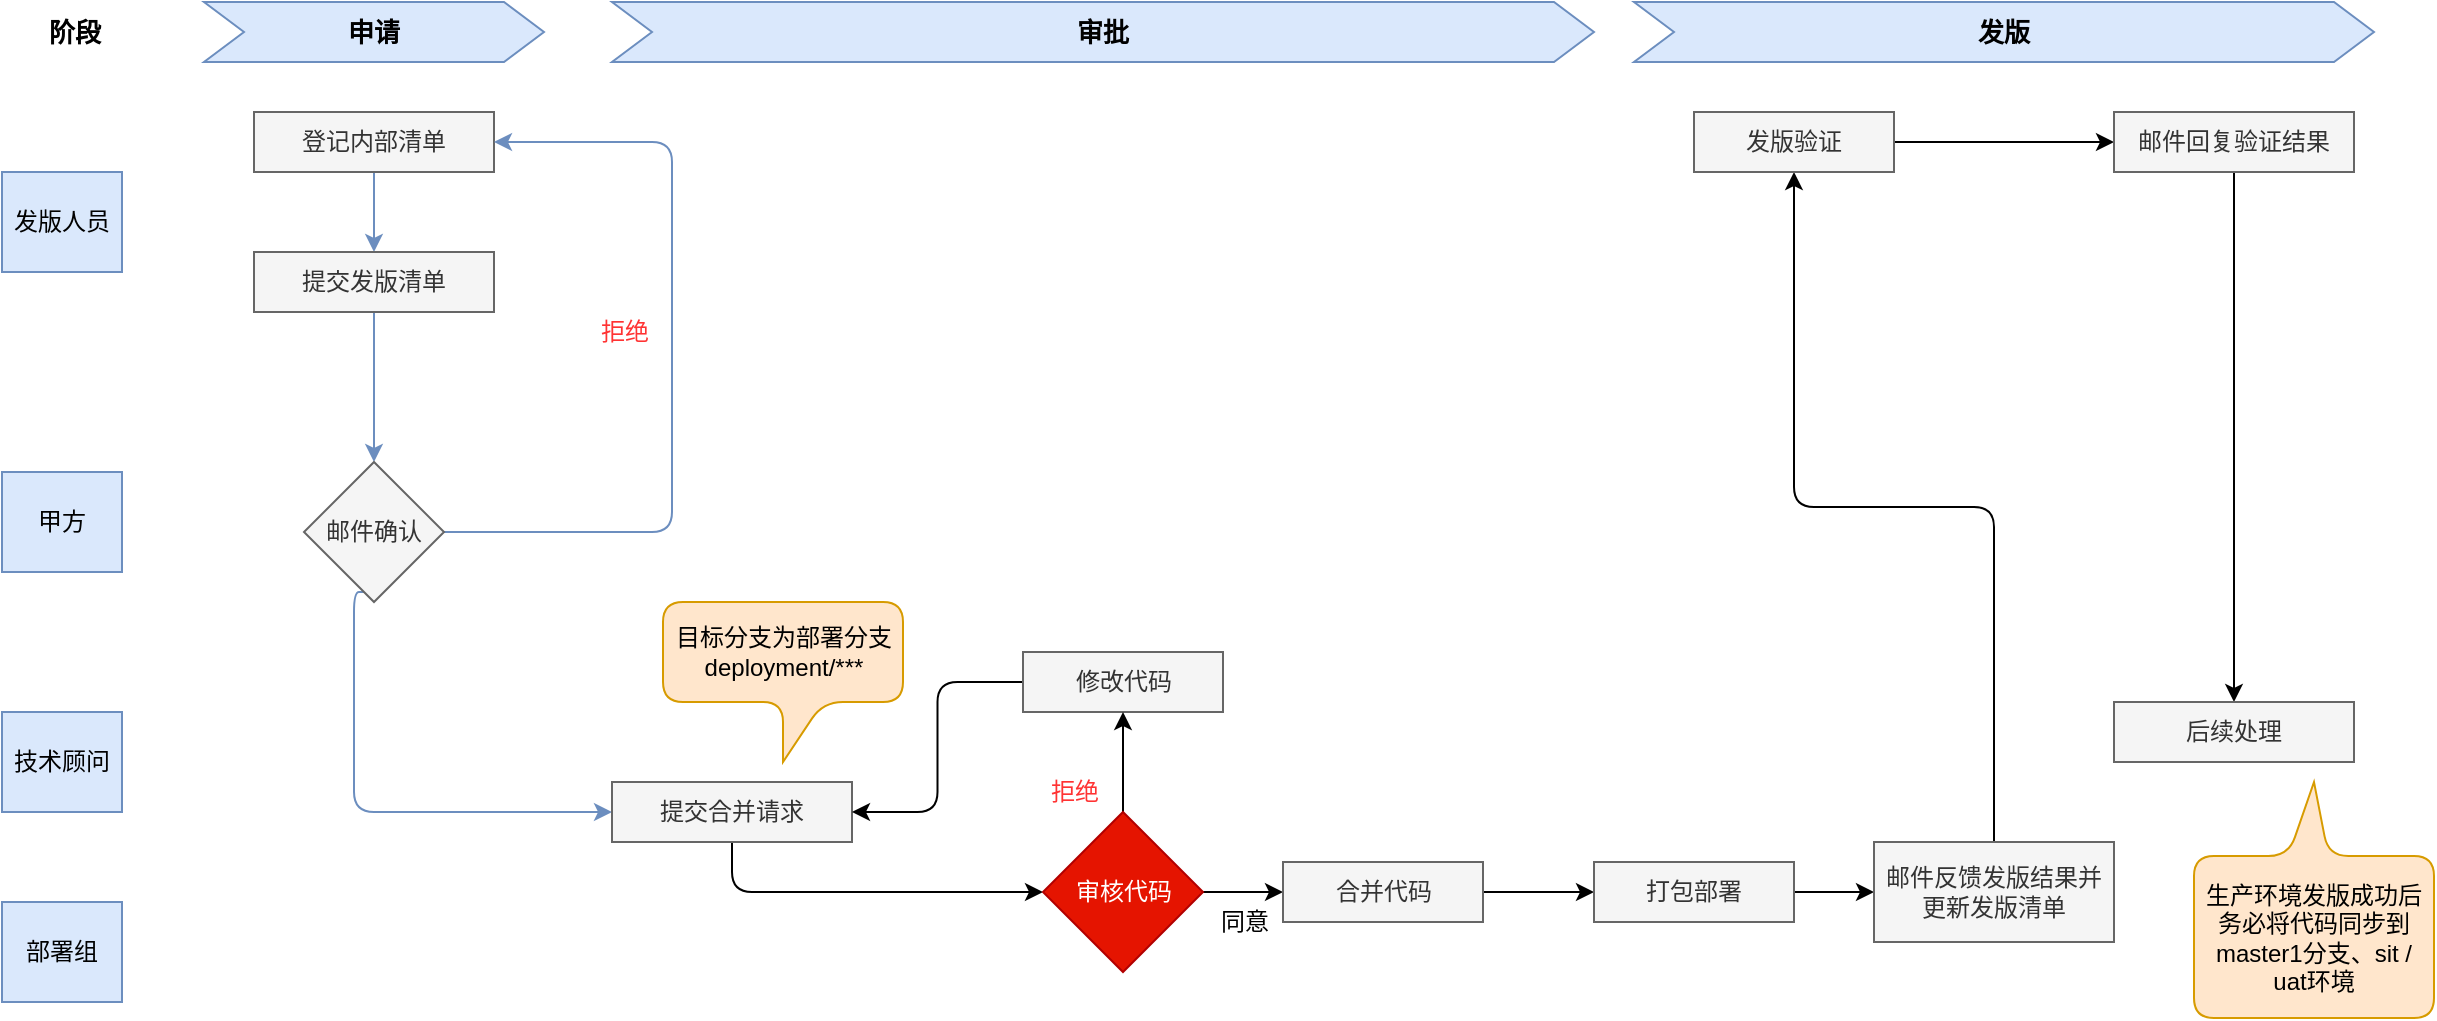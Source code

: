 <mxfile>
    <diagram id="N2OgAsqPg14scWT_ETx6" name="第 1 页">
        <mxGraphModel dx="2772" dy="1583" grid="1" gridSize="37" guides="1" tooltips="1" connect="1" arrows="1" fold="1" page="1" pageScale="1" pageWidth="1169" pageHeight="827" background="#ffffff" math="0" shadow="0">
            <root>
                <mxCell id="0"/>
                <mxCell id="1" parent="0"/>
                <mxCell id="2" value="&lt;b&gt;&lt;font style=&quot;font-size: 13px&quot;&gt;阶段&lt;/font&gt;&lt;/b&gt;" style="text;html=1;align=center;verticalAlign=middle;resizable=0;points=[];autosize=1;strokeColor=none;" vertex="1" parent="1">
                    <mxGeometry x="-60" y="-32" width="40" height="20" as="geometry"/>
                </mxCell>
                <mxCell id="3" value="&lt;font style=&quot;font-size: 13px&quot;&gt;&lt;b&gt;申请&lt;/b&gt;&lt;/font&gt;" style="shape=step;perimeter=stepPerimeter;whiteSpace=wrap;html=1;fixedSize=1;fillColor=#dae8fc;strokeColor=#6c8ebf;" vertex="1" parent="1">
                    <mxGeometry x="25" y="-37" width="170" height="30" as="geometry"/>
                </mxCell>
                <mxCell id="51" style="edgeStyle=orthogonalEdgeStyle;html=1;exitX=0.5;exitY=1;exitDx=0;exitDy=0;fillColor=#dae8fc;strokeColor=#6c8ebf;" edge="1" parent="1" source="4" target="9">
                    <mxGeometry relative="1" as="geometry"/>
                </mxCell>
                <mxCell id="4" value="登记内部清单" style="whiteSpace=wrap;html=1;fillColor=#f5f5f5;strokeColor=#666666;fontColor=#333333;" vertex="1" parent="1">
                    <mxGeometry x="50" y="18" width="120" height="30" as="geometry"/>
                </mxCell>
                <mxCell id="57" style="edgeStyle=orthogonalEdgeStyle;html=1;exitX=0.5;exitY=1;exitDx=0;exitDy=0;entryX=0.5;entryY=0;entryDx=0;entryDy=0;fillColor=#dae8fc;strokeColor=#6c8ebf;" edge="1" parent="1" source="9" target="55">
                    <mxGeometry relative="1" as="geometry"/>
                </mxCell>
                <mxCell id="9" value="提交发版清单" style="whiteSpace=wrap;html=1;fillColor=#f5f5f5;strokeColor=#666666;fontColor=#333333;" vertex="1" parent="1">
                    <mxGeometry x="50" y="88" width="120" height="30" as="geometry"/>
                </mxCell>
                <mxCell id="10" value="发版人员" style="whiteSpace=wrap;html=1;fillColor=#dae8fc;strokeColor=#6c8ebf;" vertex="1" parent="1">
                    <mxGeometry x="-76" y="48" width="60" height="50" as="geometry"/>
                </mxCell>
                <mxCell id="11" value="甲方" style="whiteSpace=wrap;html=1;fillColor=#dae8fc;strokeColor=#6c8ebf;" vertex="1" parent="1">
                    <mxGeometry x="-76" y="198" width="60" height="50" as="geometry"/>
                </mxCell>
                <mxCell id="13" value="技术顾问" style="whiteSpace=wrap;html=1;fillColor=#dae8fc;strokeColor=#6c8ebf;" vertex="1" parent="1">
                    <mxGeometry x="-76" y="318" width="60" height="50" as="geometry"/>
                </mxCell>
                <mxCell id="14" value="部署组" style="whiteSpace=wrap;html=1;fillColor=#dae8fc;strokeColor=#6c8ebf;" vertex="1" parent="1">
                    <mxGeometry x="-76" y="413" width="60" height="50" as="geometry"/>
                </mxCell>
                <mxCell id="18" style="edgeStyle=orthogonalEdgeStyle;html=1;exitX=1;exitY=0.5;exitDx=0;exitDy=0;entryX=1;entryY=0.5;entryDx=0;entryDy=0;fillColor=#dae8fc;strokeColor=#6c8ebf;" edge="1" parent="1" source="55" target="4">
                    <mxGeometry relative="1" as="geometry">
                        <mxPoint x="150" y="153" as="sourcePoint"/>
                        <Array as="points">
                            <mxPoint x="259" y="228"/>
                            <mxPoint x="259" y="33"/>
                        </Array>
                    </mxGeometry>
                </mxCell>
                <mxCell id="21" style="edgeStyle=orthogonalEdgeStyle;html=1;exitX=0.5;exitY=1;exitDx=0;exitDy=0;entryX=0;entryY=0.5;entryDx=0;entryDy=0;fillColor=#dae8fc;strokeColor=#6c8ebf;" edge="1" parent="1" source="55" target="19">
                    <mxGeometry relative="1" as="geometry">
                        <mxPoint x="100" y="168" as="sourcePoint"/>
                        <Array as="points">
                            <mxPoint x="110" y="258"/>
                            <mxPoint x="100" y="258"/>
                            <mxPoint x="100" y="368"/>
                        </Array>
                    </mxGeometry>
                </mxCell>
                <mxCell id="34" style="edgeStyle=orthogonalEdgeStyle;html=1;exitX=0.5;exitY=1;exitDx=0;exitDy=0;entryX=0;entryY=0.5;entryDx=0;entryDy=0;" edge="1" parent="1" source="19" target="31">
                    <mxGeometry relative="1" as="geometry"/>
                </mxCell>
                <mxCell id="19" value="提交合并请求" style="whiteSpace=wrap;html=1;fillColor=#f5f5f5;strokeColor=#666666;fontColor=#333333;" vertex="1" parent="1">
                    <mxGeometry x="229" y="353" width="120" height="30" as="geometry"/>
                </mxCell>
                <mxCell id="22" value="&lt;font color=&quot;#ff3333&quot;&gt;拒绝&lt;/font&gt;" style="text;html=1;align=center;verticalAlign=middle;resizable=0;points=[];autosize=1;strokeColor=none;" vertex="1" parent="1">
                    <mxGeometry x="214.5" y="118" width="40" height="20" as="geometry"/>
                </mxCell>
                <mxCell id="23" value="同意" style="text;html=1;align=center;verticalAlign=middle;resizable=0;points=[];autosize=1;strokeColor=none;" vertex="1" parent="1">
                    <mxGeometry x="100" y="213" width="40" height="20" as="geometry"/>
                </mxCell>
                <mxCell id="61" style="edgeStyle=orthogonalEdgeStyle;html=1;exitX=0;exitY=0.5;exitDx=0;exitDy=0;entryX=1;entryY=0.5;entryDx=0;entryDy=0;" edge="1" parent="1" source="29" target="19">
                    <mxGeometry relative="1" as="geometry"/>
                </mxCell>
                <mxCell id="29" value="修改代码" style="whiteSpace=wrap;html=1;fillColor=#f5f5f5;strokeColor=#666666;fontColor=#333333;" vertex="1" parent="1">
                    <mxGeometry x="434.5" y="288" width="100" height="30" as="geometry"/>
                </mxCell>
                <mxCell id="36" style="edgeStyle=orthogonalEdgeStyle;html=1;exitX=1;exitY=0.5;exitDx=0;exitDy=0;entryX=0;entryY=0.5;entryDx=0;entryDy=0;" edge="1" parent="1" source="31" target="35">
                    <mxGeometry relative="1" as="geometry"/>
                </mxCell>
                <mxCell id="62" style="edgeStyle=orthogonalEdgeStyle;html=1;exitX=0.5;exitY=0;exitDx=0;exitDy=0;entryX=0.5;entryY=1;entryDx=0;entryDy=0;" edge="1" parent="1" source="31" target="29">
                    <mxGeometry relative="1" as="geometry"/>
                </mxCell>
                <mxCell id="31" value="审核代码" style="rhombus;whiteSpace=wrap;html=1;fillColor=#e51400;strokeColor=#B20000;fontColor=#ffffff;" vertex="1" parent="1">
                    <mxGeometry x="444.5" y="368" width="80" height="80" as="geometry"/>
                </mxCell>
                <mxCell id="33" value="&lt;font color=&quot;#ff3333&quot;&gt;拒绝&lt;/font&gt;" style="text;html=1;align=center;verticalAlign=middle;resizable=0;points=[];autosize=1;strokeColor=none;" vertex="1" parent="1">
                    <mxGeometry x="440" y="348" width="40" height="20" as="geometry"/>
                </mxCell>
                <mxCell id="47" style="edgeStyle=orthogonalEdgeStyle;html=1;exitX=1;exitY=0.5;exitDx=0;exitDy=0;entryX=0;entryY=0.5;entryDx=0;entryDy=0;" edge="1" parent="1" source="35" target="37">
                    <mxGeometry relative="1" as="geometry"/>
                </mxCell>
                <mxCell id="35" value="合并代码" style="whiteSpace=wrap;html=1;fillColor=#f5f5f5;strokeColor=#666666;fontColor=#333333;" vertex="1" parent="1">
                    <mxGeometry x="564.5" y="393" width="100" height="30" as="geometry"/>
                </mxCell>
                <mxCell id="46" style="edgeStyle=orthogonalEdgeStyle;html=1;exitX=1;exitY=0.5;exitDx=0;exitDy=0;entryX=0;entryY=0.5;entryDx=0;entryDy=0;" edge="1" parent="1" source="37" target="38">
                    <mxGeometry relative="1" as="geometry"/>
                </mxCell>
                <mxCell id="37" value="打包部署" style="whiteSpace=wrap;html=1;fillColor=#f5f5f5;strokeColor=#666666;fontColor=#333333;" vertex="1" parent="1">
                    <mxGeometry x="720" y="393" width="100" height="30" as="geometry"/>
                </mxCell>
                <mxCell id="50" style="edgeStyle=orthogonalEdgeStyle;html=1;exitX=0.5;exitY=0;exitDx=0;exitDy=0;entryX=0.5;entryY=1;entryDx=0;entryDy=0;" edge="1" parent="1" source="38" target="39">
                    <mxGeometry relative="1" as="geometry"/>
                </mxCell>
                <mxCell id="38" value="邮件反馈发版结果并更新发版清单" style="whiteSpace=wrap;html=1;fillColor=#f5f5f5;strokeColor=#666666;fontColor=#333333;" vertex="1" parent="1">
                    <mxGeometry x="860" y="383" width="120" height="50" as="geometry"/>
                </mxCell>
                <mxCell id="49" style="edgeStyle=orthogonalEdgeStyle;html=1;exitX=1;exitY=0.5;exitDx=0;exitDy=0;entryX=0;entryY=0.5;entryDx=0;entryDy=0;" edge="1" parent="1" source="39" target="40">
                    <mxGeometry relative="1" as="geometry"/>
                </mxCell>
                <mxCell id="39" value="发版验证" style="whiteSpace=wrap;html=1;fillColor=#f5f5f5;strokeColor=#666666;fontColor=#333333;" vertex="1" parent="1">
                    <mxGeometry x="770" y="18" width="100" height="30" as="geometry"/>
                </mxCell>
                <mxCell id="48" style="edgeStyle=orthogonalEdgeStyle;html=1;exitX=0.5;exitY=1;exitDx=0;exitDy=0;entryX=0.5;entryY=0;entryDx=0;entryDy=0;" edge="1" parent="1" source="40" target="41">
                    <mxGeometry relative="1" as="geometry"/>
                </mxCell>
                <mxCell id="40" value="邮件回复验证结果" style="whiteSpace=wrap;html=1;fillColor=#f5f5f5;strokeColor=#666666;fontColor=#333333;" vertex="1" parent="1">
                    <mxGeometry x="980" y="18" width="120" height="30" as="geometry"/>
                </mxCell>
                <mxCell id="41" value="后续处理" style="whiteSpace=wrap;html=1;fillColor=#f5f5f5;strokeColor=#666666;fontColor=#333333;" vertex="1" parent="1">
                    <mxGeometry x="980" y="313" width="120" height="30" as="geometry"/>
                </mxCell>
                <mxCell id="42" value="&lt;b&gt;&lt;font style=&quot;font-size: 13px&quot;&gt;审批&lt;/font&gt;&lt;/b&gt;" style="shape=step;perimeter=stepPerimeter;whiteSpace=wrap;html=1;fixedSize=1;fillColor=#dae8fc;strokeColor=#6c8ebf;" vertex="1" parent="1">
                    <mxGeometry x="229" y="-37" width="491" height="30" as="geometry"/>
                </mxCell>
                <mxCell id="43" value="&lt;b&gt;&lt;font style=&quot;font-size: 13px&quot;&gt;发版&lt;/font&gt;&lt;/b&gt;" style="shape=step;perimeter=stepPerimeter;whiteSpace=wrap;html=1;fixedSize=1;fillColor=#dae8fc;strokeColor=#6c8ebf;" vertex="1" parent="1">
                    <mxGeometry x="740" y="-37" width="370" height="30" as="geometry"/>
                </mxCell>
                <mxCell id="44" value="目标分支为部署分支 deployment/***" style="shape=callout;rounded=1;whiteSpace=wrap;html=1;perimeter=calloutPerimeter;fillColor=#ffe6cc;strokeColor=#d79b00;" vertex="1" parent="1">
                    <mxGeometry x="254.5" y="263" width="120" height="80" as="geometry"/>
                </mxCell>
                <mxCell id="45" value="生产环境发版成功后务必将代码同步到master1分支、sit / uat环境" style="shape=callout;rounded=1;whiteSpace=wrap;html=1;perimeter=calloutPerimeter;fillColor=#ffe6cc;strokeColor=#d79b00;size=37;position=0.44;direction=west;" vertex="1" parent="1">
                    <mxGeometry x="1020" y="353" width="120" height="118" as="geometry"/>
                </mxCell>
                <mxCell id="55" value="邮件确认" style="rhombus;whiteSpace=wrap;html=1;fillColor=#f5f5f5;strokeColor=#666666;fontColor=#333333;" vertex="1" parent="1">
                    <mxGeometry x="75" y="193" width="70" height="70" as="geometry"/>
                </mxCell>
                <mxCell id="63" value="同意" style="text;html=1;align=center;verticalAlign=middle;resizable=0;points=[];autosize=1;strokeColor=none;" vertex="1" parent="1">
                    <mxGeometry x="524.5" y="413" width="40" height="20" as="geometry"/>
                </mxCell>
            </root>
        </mxGraphModel>
    </diagram>
</mxfile>